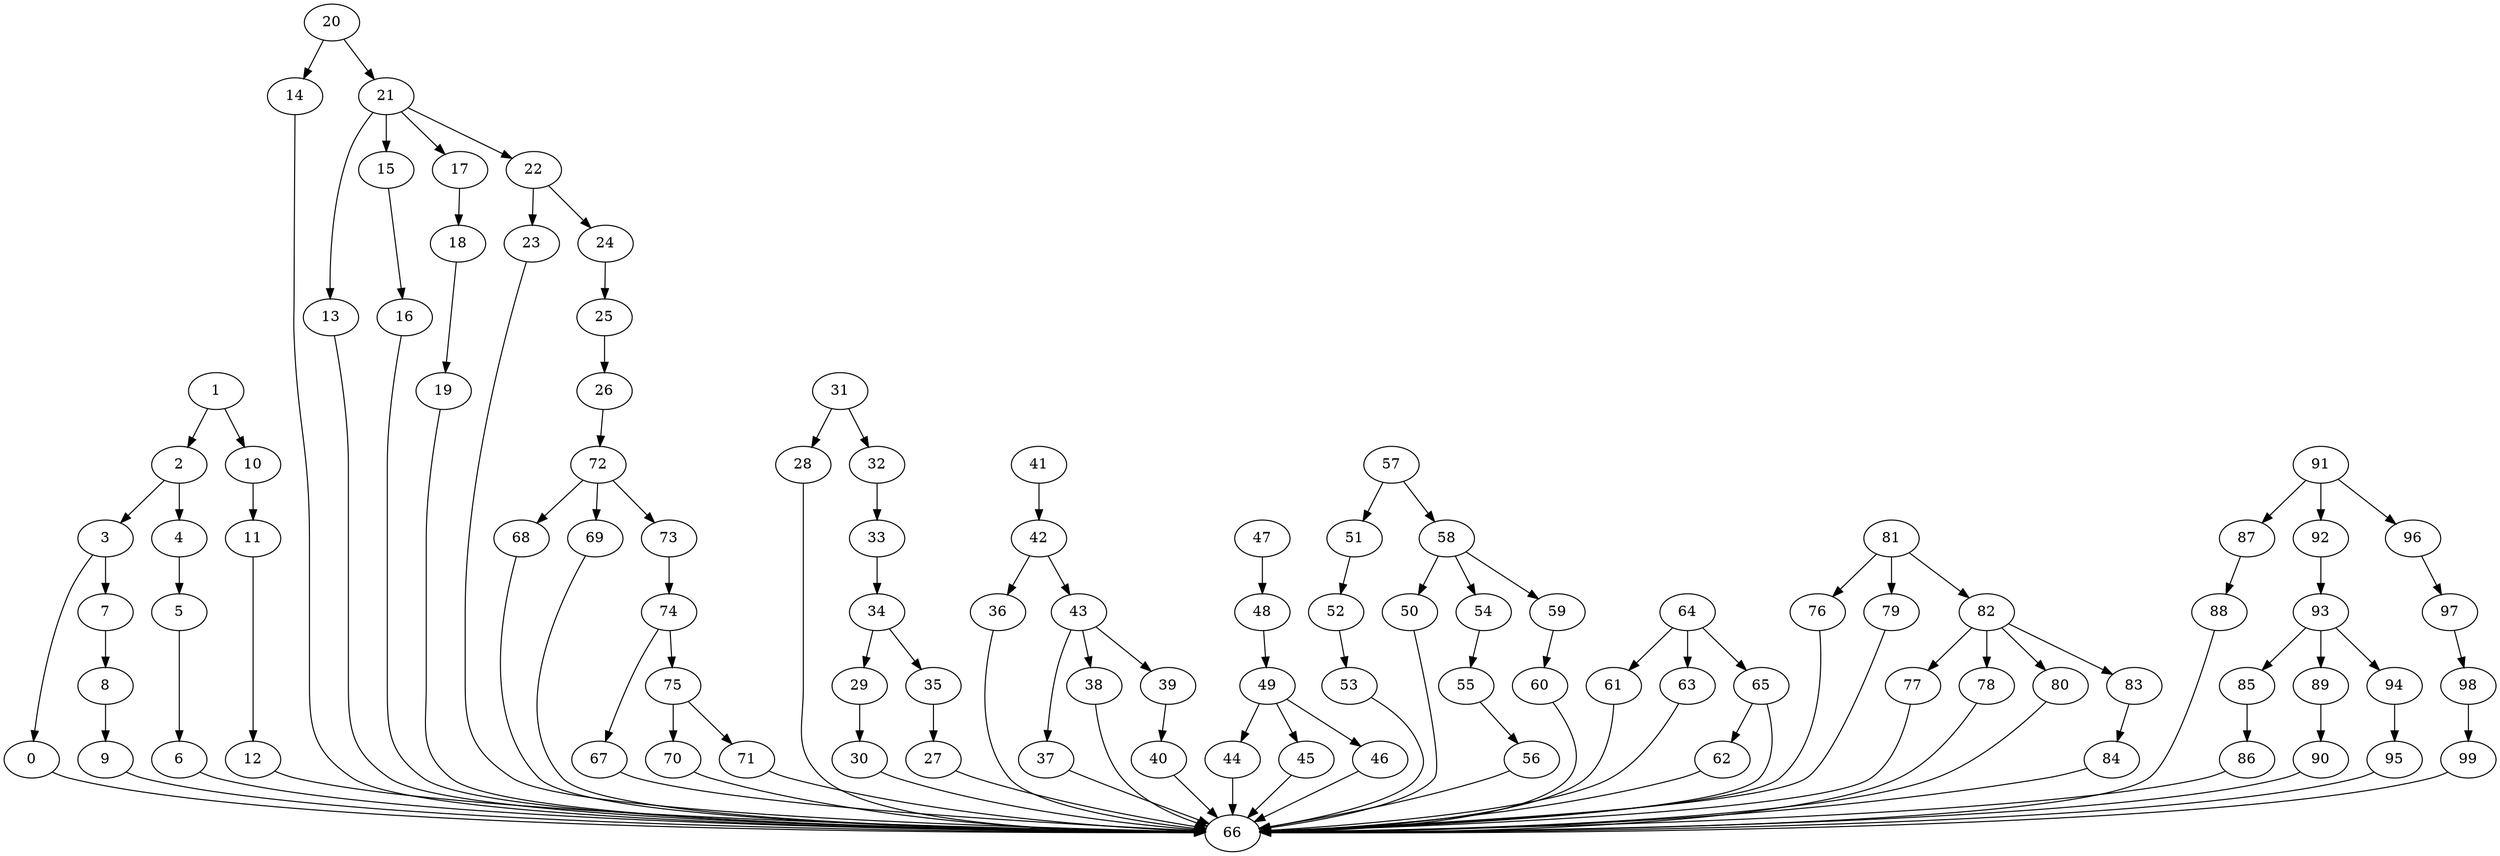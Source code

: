 strict digraph  {
0 [exec=60];
1 [exec=147];
2 [exec=93];
3 [exec=165];
4 [exec=158];
5 [exec=90];
6 [exec=93];
7 [exec=110];
8 [exec=63];
9 [exec=78];
10 [exec=83];
11 [exec=179];
12 [exec=66];
13 [exec=157];
14 [exec=72];
15 [exec=118];
16 [exec=103];
17 [exec=151];
18 [exec=121];
19 [exec=137];
20 [exec=61];
21 [exec=101];
22 [exec=51];
23 [exec=155];
24 [exec=64];
25 [exec=146];
26 [exec=175];
27 [exec=198];
28 [exec=100];
29 [exec=101];
30 [exec=134];
31 [exec=52];
32 [exec=71];
33 [exec=84];
34 [exec=188];
35 [exec=54];
36 [exec=151];
37 [exec=99];
38 [exec=73];
39 [exec=198];
40 [exec=87];
41 [exec=94];
42 [exec=60];
43 [exec=63];
44 [exec=110];
45 [exec=91];
46 [exec=179];
47 [exec=61];
48 [exec=143];
49 [exec=183];
50 [exec=165];
51 [exec=103];
52 [exec=152];
53 [exec=100];
54 [exec=197];
55 [exec=54];
56 [exec=147];
57 [exec=134];
58 [exec=50];
59 [exec=160];
60 [exec=78];
61 [exec=117];
62 [exec=92];
63 [exec=80];
64 [exec=87];
65 [exec=53];
66 [exec=62];
67 [exec=140];
68 [exec=122];
69 [exec=86];
70 [exec=173];
71 [exec=193];
72 [exec=121];
73 [exec=85];
74 [exec=72];
75 [exec=192];
76 [exec=120];
77 [exec=176];
78 [exec=139];
79 [exec=75];
80 [exec=62];
81 [exec=120];
82 [exec=185];
83 [exec=82];
84 [exec=94];
85 [exec=193];
86 [exec=189];
87 [exec=149];
88 [exec=71];
89 [exec=94];
90 [exec=190];
91 [exec=173];
92 [exec=117];
93 [exec=187];
94 [exec=67];
95 [exec=57];
96 [exec=198];
97 [exec=199];
98 [exec=161];
99 [exec=189];
0 -> 66  [comm=8];
1 -> 2  [comm=5];
1 -> 10  [comm=15];
2 -> 3  [comm=19];
2 -> 4  [comm=12];
3 -> 0  [comm=18];
3 -> 7  [comm=15];
4 -> 5  [comm=20];
5 -> 6  [comm=16];
6 -> 66  [comm=17];
7 -> 8  [comm=18];
8 -> 9  [comm=11];
9 -> 66  [comm=7];
10 -> 11  [comm=13];
11 -> 12  [comm=14];
12 -> 66  [comm=19];
13 -> 66  [comm=19];
14 -> 66  [comm=19];
15 -> 16  [comm=19];
16 -> 66  [comm=17];
17 -> 18  [comm=10];
18 -> 19  [comm=15];
19 -> 66  [comm=17];
20 -> 21  [comm=6];
20 -> 14  [comm=15];
21 -> 22  [comm=7];
21 -> 13  [comm=10];
21 -> 15  [comm=15];
21 -> 17  [comm=5];
22 -> 23  [comm=11];
22 -> 24  [comm=11];
23 -> 66  [comm=16];
24 -> 25  [comm=9];
25 -> 26  [comm=7];
26 -> 72  [comm=15];
27 -> 66  [comm=19];
28 -> 66  [comm=17];
29 -> 30  [comm=11];
30 -> 66  [comm=15];
31 -> 32  [comm=7];
31 -> 28  [comm=5];
32 -> 33  [comm=18];
33 -> 34  [comm=20];
34 -> 35  [comm=12];
34 -> 29  [comm=15];
35 -> 27  [comm=8];
36 -> 66  [comm=19];
37 -> 66  [comm=5];
38 -> 66  [comm=14];
39 -> 40  [comm=11];
40 -> 66  [comm=7];
41 -> 42  [comm=12];
42 -> 43  [comm=5];
42 -> 36  [comm=15];
43 -> 37  [comm=6];
43 -> 38  [comm=7];
43 -> 39  [comm=9];
44 -> 66  [comm=15];
45 -> 66  [comm=10];
46 -> 66  [comm=8];
47 -> 48  [comm=17];
48 -> 49  [comm=17];
49 -> 44  [comm=17];
49 -> 45  [comm=9];
49 -> 46  [comm=16];
50 -> 66  [comm=16];
51 -> 52  [comm=13];
52 -> 53  [comm=11];
53 -> 66  [comm=15];
54 -> 55  [comm=17];
55 -> 56  [comm=10];
56 -> 66  [comm=10];
57 -> 58  [comm=10];
57 -> 51  [comm=5];
58 -> 59  [comm=14];
58 -> 50  [comm=5];
58 -> 54  [comm=13];
59 -> 60  [comm=20];
60 -> 66  [comm=18];
61 -> 66  [comm=7];
62 -> 66  [comm=13];
63 -> 66  [comm=14];
64 -> 65  [comm=9];
64 -> 61  [comm=19];
64 -> 63  [comm=20];
65 -> 66  [comm=12];
65 -> 62  [comm=10];
67 -> 66  [comm=15];
68 -> 66  [comm=9];
69 -> 66  [comm=16];
70 -> 66  [comm=6];
71 -> 66  [comm=13];
72 -> 73  [comm=16];
72 -> 68  [comm=5];
72 -> 69  [comm=10];
73 -> 74  [comm=8];
74 -> 75  [comm=19];
74 -> 67  [comm=9];
75 -> 70  [comm=15];
75 -> 71  [comm=11];
76 -> 66  [comm=9];
77 -> 66  [comm=18];
78 -> 66  [comm=11];
79 -> 66  [comm=11];
80 -> 66  [comm=18];
81 -> 82  [comm=5];
81 -> 76  [comm=6];
81 -> 79  [comm=16];
82 -> 83  [comm=20];
82 -> 77  [comm=16];
82 -> 78  [comm=6];
82 -> 80  [comm=16];
83 -> 84  [comm=17];
84 -> 66  [comm=19];
85 -> 86  [comm=18];
86 -> 66  [comm=11];
87 -> 88  [comm=8];
88 -> 66  [comm=10];
89 -> 90  [comm=7];
90 -> 66  [comm=16];
91 -> 92  [comm=13];
91 -> 87  [comm=12];
91 -> 96  [comm=20];
92 -> 93  [comm=10];
93 -> 94  [comm=5];
93 -> 85  [comm=15];
93 -> 89  [comm=12];
94 -> 95  [comm=10];
95 -> 66  [comm=5];
96 -> 97  [comm=6];
97 -> 98  [comm=11];
98 -> 99  [comm=15];
99 -> 66  [comm=14];
}
